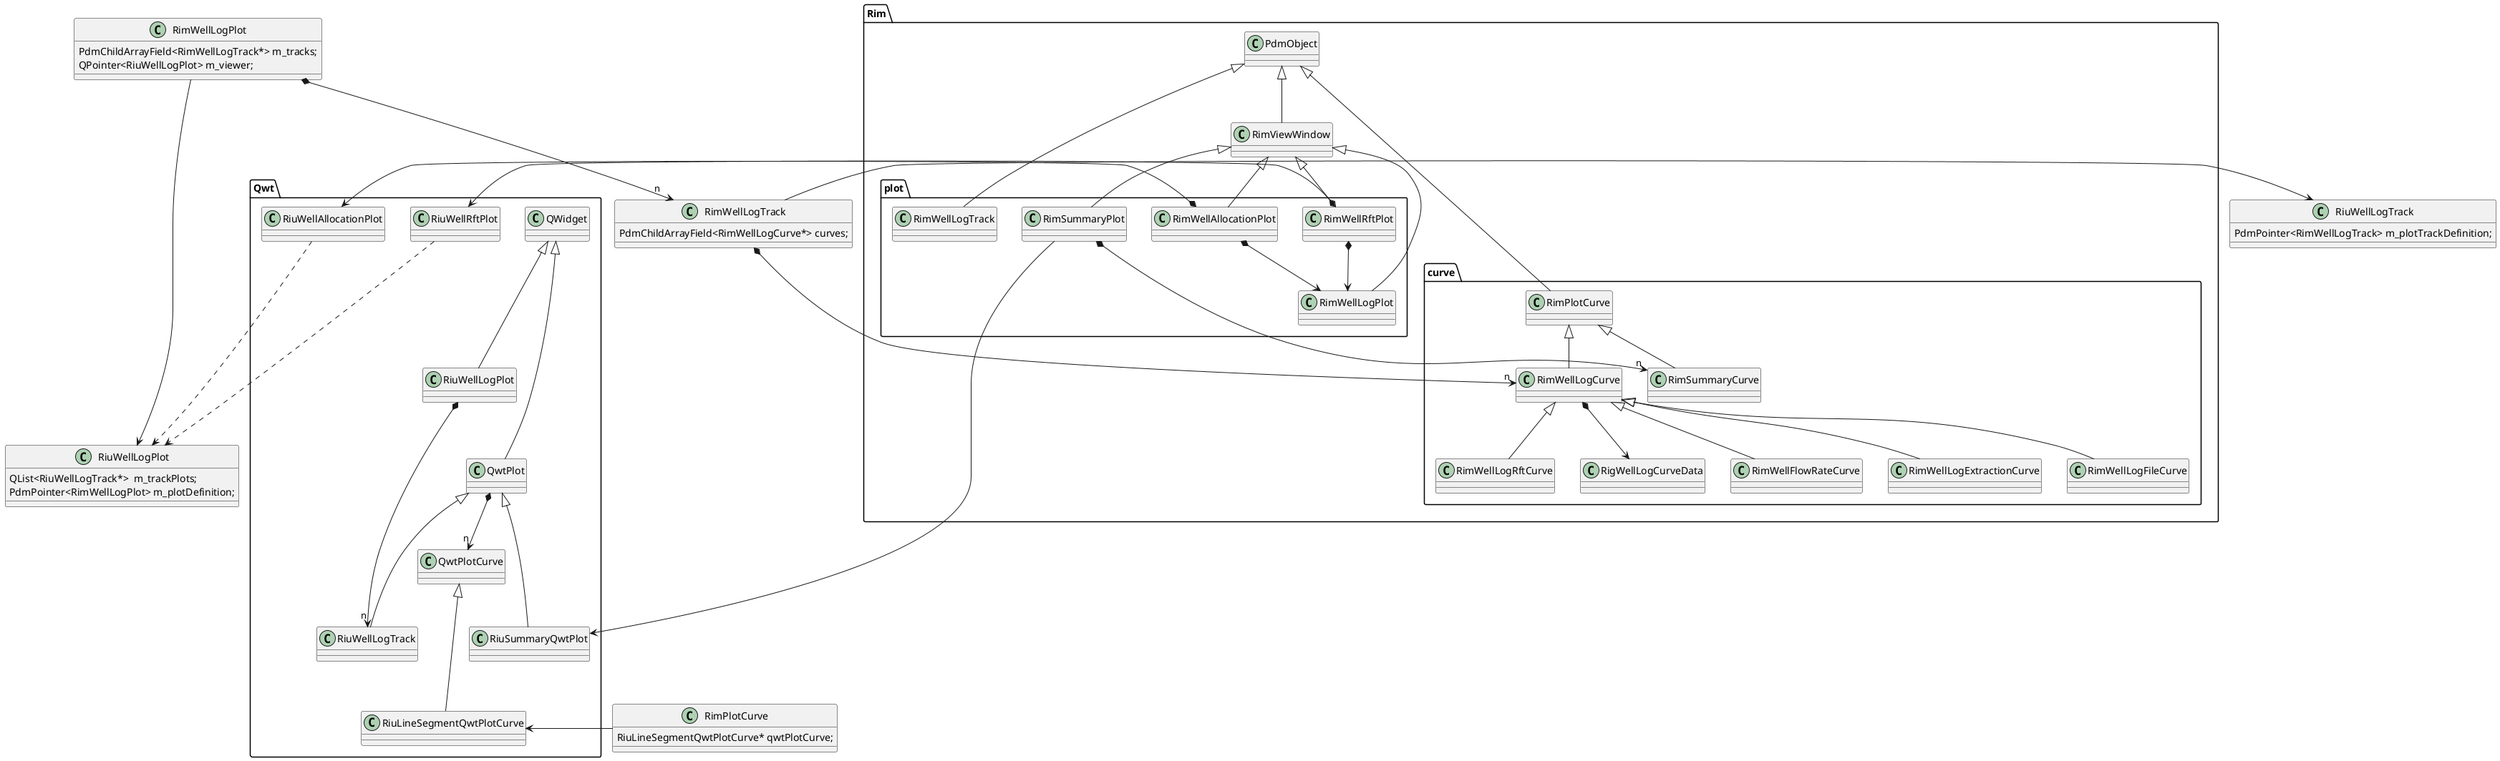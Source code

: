 @startuml
package Rim {

PdmObject <|-- RimViewWindow
package plot {
RimViewWindow <|-- RimWellLogPlot
RimViewWindow <|-- RimSummaryPlot

PdmObject <|-- RimWellLogTrack

RimViewWindow <|-- RimWellAllocationPlot
RimViewWindow <|-- RimWellRftPlot
RimWellAllocationPlot *--> RimWellLogPlot
RimWellRftPlot *--> RimWellLogPlot
}
package curve {

PdmObject <|---- RimPlotCurve
RimPlotCurve <|-- RimWellLogCurve
RimPlotCurve <|-- RimSummaryCurve
RimWellLogCurve <|-- RimWellFlowRateCurve
RimWellLogCurve <|-- RimWellLogExtractionCurve
RimWellLogCurve <|-- RimWellLogFileCurve
RimWellLogCurve <|-- RimWellLogRftCurve
RimWellLogCurve *--> RigWellLogCurveData
}
}




class RimWellLogTrack {
PdmChildArrayField<RimWellLogCurve*> curves;
}

class RimPlotCurve {
RiuLineSegmentQwtPlotCurve* qwtPlotCurve;
}

class RimWellLogPlot {
  PdmChildArrayField<RimWellLogTrack*> m_tracks;
  QPointer<RiuWellLogPlot> m_viewer;
}

package Qwt {
QWidget <|--- RiuWellLogPlot
QWidget <|-- QwtPlot
QwtPlot <|--- RiuWellLogTrack
QwtPlot <|--- RiuSummaryQwtPlot

RiuWellLogPlot *----> "n" RiuWellLogTrack
QwtPlot *--> "n" QwtPlotCurve
QwtPlotCurve <|-- RiuLineSegmentQwtPlotCurve
RiuWellLogTrack --[hidden]> RiuLineSegmentQwtPlotCurve

class RiuWellAllocationPlot{
}
class RiuWellRftPlot{
}
}

class RiuWellLogPlot {
  QList<RiuWellLogTrack*>  m_trackPlots;
  PdmPointer<RimWellLogPlot> m_plotDefinition;
}

class RiuWellLogTrack {
  PdmPointer<RimWellLogTrack> m_plotTrackDefinition;
}
RimWellLogPlot *---> "n" RimWellLogTrack
RimWellLogTrack *---> "n" RimWellLogCurve

RimSummaryPlot *---> "n" RimSummaryCurve

RimWellLogPlot -r-> RiuWellLogPlot
RimWellLogTrack -r-> RiuWellLogTrack
RimPlotCurve -r-> RiuLineSegmentQwtPlotCurve
RimSummaryPlot -r-> RiuSummaryQwtPlot
RimWellAllocationPlot *-> RiuWellAllocationPlot
RimWellRftPlot *-> RiuWellRftPlot
RiuWellAllocationPlot ....> RiuWellLogPlot
RiuWellRftPlot ....> RiuWellLogPlot

@enduml
